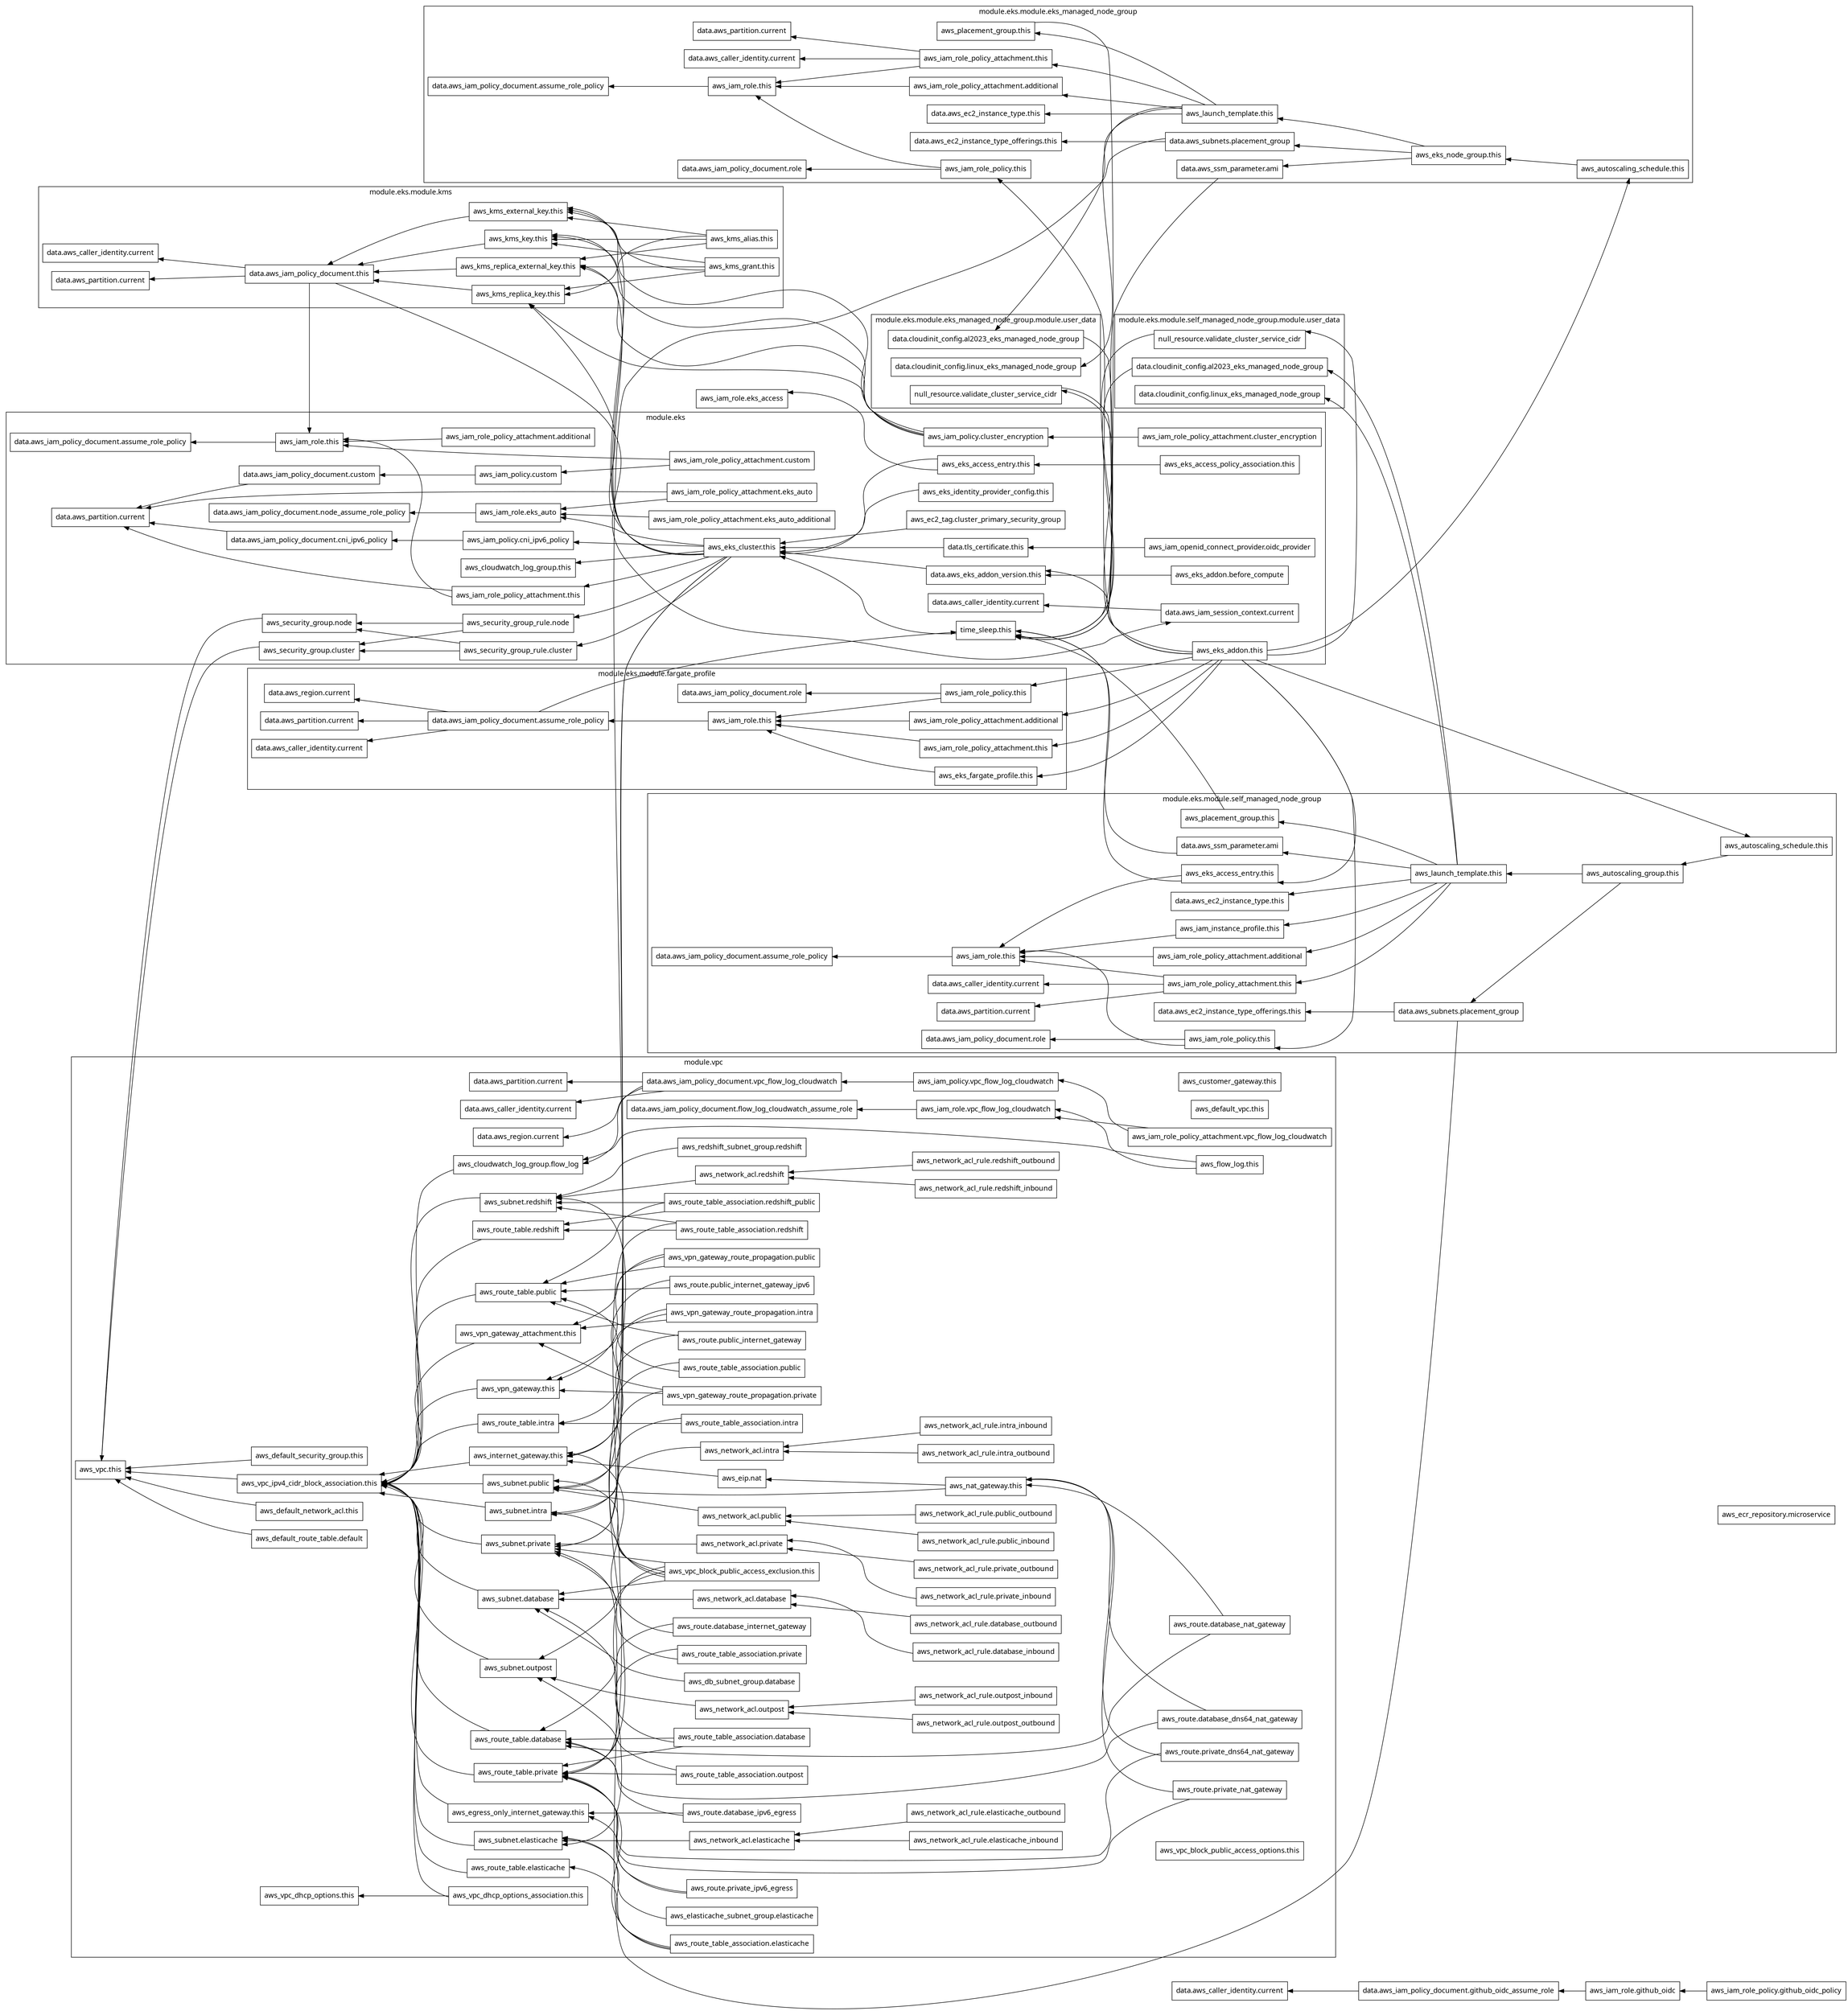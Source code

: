 digraph G {
  rankdir = "RL";
  node [shape = rect, fontname = "sans-serif"];
  "data.aws_caller_identity.current" [label="data.aws_caller_identity.current"];
  "data.aws_iam_policy_document.github_oidc_assume_role" [label="data.aws_iam_policy_document.github_oidc_assume_role"];
  "aws_ecr_repository.microservice" [label="aws_ecr_repository.microservice"];
  "aws_iam_role.eks_access" [label="aws_iam_role.eks_access"];
  "aws_iam_role.github_oidc" [label="aws_iam_role.github_oidc"];
  "aws_iam_role_policy.github_oidc_policy" [label="aws_iam_role_policy.github_oidc_policy"];
  subgraph "cluster_module.eks" {
    label = "module.eks"
    fontname = "sans-serif"
    "module.eks.data.aws_caller_identity.current" [label="data.aws_caller_identity.current"];
    "module.eks.data.aws_eks_addon_version.this" [label="data.aws_eks_addon_version.this"];
    "module.eks.data.aws_iam_policy_document.assume_role_policy" [label="data.aws_iam_policy_document.assume_role_policy"];
    "module.eks.data.aws_iam_policy_document.cni_ipv6_policy" [label="data.aws_iam_policy_document.cni_ipv6_policy"];
    "module.eks.data.aws_iam_policy_document.custom" [label="data.aws_iam_policy_document.custom"];
    "module.eks.data.aws_iam_policy_document.node_assume_role_policy" [label="data.aws_iam_policy_document.node_assume_role_policy"];
    "module.eks.data.aws_iam_session_context.current" [label="data.aws_iam_session_context.current"];
    "module.eks.data.aws_partition.current" [label="data.aws_partition.current"];
    "module.eks.data.tls_certificate.this" [label="data.tls_certificate.this"];
    "module.eks.aws_cloudwatch_log_group.this" [label="aws_cloudwatch_log_group.this"];
    "module.eks.aws_ec2_tag.cluster_primary_security_group" [label="aws_ec2_tag.cluster_primary_security_group"];
    "module.eks.aws_eks_access_entry.this" [label="aws_eks_access_entry.this"];
    "module.eks.aws_eks_access_policy_association.this" [label="aws_eks_access_policy_association.this"];
    "module.eks.aws_eks_addon.before_compute" [label="aws_eks_addon.before_compute"];
    "module.eks.aws_eks_addon.this" [label="aws_eks_addon.this"];
    "module.eks.aws_eks_cluster.this" [label="aws_eks_cluster.this"];
    "module.eks.aws_eks_identity_provider_config.this" [label="aws_eks_identity_provider_config.this"];
    "module.eks.aws_iam_openid_connect_provider.oidc_provider" [label="aws_iam_openid_connect_provider.oidc_provider"];
    "module.eks.aws_iam_policy.cluster_encryption" [label="aws_iam_policy.cluster_encryption"];
    "module.eks.aws_iam_policy.cni_ipv6_policy" [label="aws_iam_policy.cni_ipv6_policy"];
    "module.eks.aws_iam_policy.custom" [label="aws_iam_policy.custom"];
    "module.eks.aws_iam_role.eks_auto" [label="aws_iam_role.eks_auto"];
    "module.eks.aws_iam_role.this" [label="aws_iam_role.this"];
    "module.eks.aws_iam_role_policy_attachment.additional" [label="aws_iam_role_policy_attachment.additional"];
    "module.eks.aws_iam_role_policy_attachment.cluster_encryption" [label="aws_iam_role_policy_attachment.cluster_encryption"];
    "module.eks.aws_iam_role_policy_attachment.custom" [label="aws_iam_role_policy_attachment.custom"];
    "module.eks.aws_iam_role_policy_attachment.eks_auto" [label="aws_iam_role_policy_attachment.eks_auto"];
    "module.eks.aws_iam_role_policy_attachment.eks_auto_additional" [label="aws_iam_role_policy_attachment.eks_auto_additional"];
    "module.eks.aws_iam_role_policy_attachment.this" [label="aws_iam_role_policy_attachment.this"];
    "module.eks.aws_security_group.cluster" [label="aws_security_group.cluster"];
    "module.eks.aws_security_group.node" [label="aws_security_group.node"];
    "module.eks.aws_security_group_rule.cluster" [label="aws_security_group_rule.cluster"];
    "module.eks.aws_security_group_rule.node" [label="aws_security_group_rule.node"];
    "module.eks.time_sleep.this" [label="time_sleep.this"];
  }
  subgraph "cluster_module.eks.module.eks_managed_node_group" {
    label = "module.eks.module.eks_managed_node_group"
    fontname = "sans-serif"
    "module.eks.module.eks_managed_node_group.data.aws_caller_identity.current" [label="data.aws_caller_identity.current"];
    "module.eks.module.eks_managed_node_group.data.aws_ec2_instance_type.this" [label="data.aws_ec2_instance_type.this"];
    "module.eks.module.eks_managed_node_group.data.aws_ec2_instance_type_offerings.this" [label="data.aws_ec2_instance_type_offerings.this"];
    "module.eks.module.eks_managed_node_group.data.aws_iam_policy_document.assume_role_policy" [label="data.aws_iam_policy_document.assume_role_policy"];
    "module.eks.module.eks_managed_node_group.data.aws_iam_policy_document.role" [label="data.aws_iam_policy_document.role"];
    "module.eks.module.eks_managed_node_group.data.aws_partition.current" [label="data.aws_partition.current"];
    "module.eks.module.eks_managed_node_group.data.aws_ssm_parameter.ami" [label="data.aws_ssm_parameter.ami"];
    "module.eks.module.eks_managed_node_group.data.aws_subnets.placement_group" [label="data.aws_subnets.placement_group"];
    "module.eks.module.eks_managed_node_group.aws_autoscaling_schedule.this" [label="aws_autoscaling_schedule.this"];
    "module.eks.module.eks_managed_node_group.aws_eks_node_group.this" [label="aws_eks_node_group.this"];
    "module.eks.module.eks_managed_node_group.aws_iam_role.this" [label="aws_iam_role.this"];
    "module.eks.module.eks_managed_node_group.aws_iam_role_policy.this" [label="aws_iam_role_policy.this"];
    "module.eks.module.eks_managed_node_group.aws_iam_role_policy_attachment.additional" [label="aws_iam_role_policy_attachment.additional"];
    "module.eks.module.eks_managed_node_group.aws_iam_role_policy_attachment.this" [label="aws_iam_role_policy_attachment.this"];
    "module.eks.module.eks_managed_node_group.aws_launch_template.this" [label="aws_launch_template.this"];
    "module.eks.module.eks_managed_node_group.aws_placement_group.this" [label="aws_placement_group.this"];
  }
  subgraph "cluster_module.eks.module.eks_managed_node_group.module.user_data" {
    label = "module.eks.module.eks_managed_node_group.module.user_data"
    fontname = "sans-serif"
    "module.eks.module.eks_managed_node_group.module.user_data.data.cloudinit_config.al2023_eks_managed_node_group" [label="data.cloudinit_config.al2023_eks_managed_node_group"];
    "module.eks.module.eks_managed_node_group.module.user_data.data.cloudinit_config.linux_eks_managed_node_group" [label="data.cloudinit_config.linux_eks_managed_node_group"];
    "module.eks.module.eks_managed_node_group.module.user_data.null_resource.validate_cluster_service_cidr" [label="null_resource.validate_cluster_service_cidr"];
  }
  subgraph "cluster_module.eks.module.fargate_profile" {
    label = "module.eks.module.fargate_profile"
    fontname = "sans-serif"
    "module.eks.module.fargate_profile.data.aws_caller_identity.current" [label="data.aws_caller_identity.current"];
    "module.eks.module.fargate_profile.data.aws_iam_policy_document.assume_role_policy" [label="data.aws_iam_policy_document.assume_role_policy"];
    "module.eks.module.fargate_profile.data.aws_iam_policy_document.role" [label="data.aws_iam_policy_document.role"];
    "module.eks.module.fargate_profile.data.aws_partition.current" [label="data.aws_partition.current"];
    "module.eks.module.fargate_profile.data.aws_region.current" [label="data.aws_region.current"];
    "module.eks.module.fargate_profile.aws_eks_fargate_profile.this" [label="aws_eks_fargate_profile.this"];
    "module.eks.module.fargate_profile.aws_iam_role.this" [label="aws_iam_role.this"];
    "module.eks.module.fargate_profile.aws_iam_role_policy.this" [label="aws_iam_role_policy.this"];
    "module.eks.module.fargate_profile.aws_iam_role_policy_attachment.additional" [label="aws_iam_role_policy_attachment.additional"];
    "module.eks.module.fargate_profile.aws_iam_role_policy_attachment.this" [label="aws_iam_role_policy_attachment.this"];
  }
  subgraph "cluster_module.eks.module.kms" {
    label = "module.eks.module.kms"
    fontname = "sans-serif"
    "module.eks.module.kms.data.aws_caller_identity.current" [label="data.aws_caller_identity.current"];
    "module.eks.module.kms.data.aws_iam_policy_document.this" [label="data.aws_iam_policy_document.this"];
    "module.eks.module.kms.data.aws_partition.current" [label="data.aws_partition.current"];
    "module.eks.module.kms.aws_kms_alias.this" [label="aws_kms_alias.this"];
    "module.eks.module.kms.aws_kms_external_key.this" [label="aws_kms_external_key.this"];
    "module.eks.module.kms.aws_kms_grant.this" [label="aws_kms_grant.this"];
    "module.eks.module.kms.aws_kms_key.this" [label="aws_kms_key.this"];
    "module.eks.module.kms.aws_kms_replica_external_key.this" [label="aws_kms_replica_external_key.this"];
    "module.eks.module.kms.aws_kms_replica_key.this" [label="aws_kms_replica_key.this"];
  }
  subgraph "cluster_module.eks.module.self_managed_node_group" {
    label = "module.eks.module.self_managed_node_group"
    fontname = "sans-serif"
    "module.eks.module.self_managed_node_group.data.aws_caller_identity.current" [label="data.aws_caller_identity.current"];
    "module.eks.module.self_managed_node_group.data.aws_ec2_instance_type.this" [label="data.aws_ec2_instance_type.this"];
    "module.eks.module.self_managed_node_group.data.aws_ec2_instance_type_offerings.this" [label="data.aws_ec2_instance_type_offerings.this"];
    "module.eks.module.self_managed_node_group.data.aws_iam_policy_document.assume_role_policy" [label="data.aws_iam_policy_document.assume_role_policy"];
    "module.eks.module.self_managed_node_group.data.aws_iam_policy_document.role" [label="data.aws_iam_policy_document.role"];
    "module.eks.module.self_managed_node_group.data.aws_partition.current" [label="data.aws_partition.current"];
    "module.eks.module.self_managed_node_group.data.aws_ssm_parameter.ami" [label="data.aws_ssm_parameter.ami"];
    "module.eks.module.self_managed_node_group.data.aws_subnets.placement_group" [label="data.aws_subnets.placement_group"];
    "module.eks.module.self_managed_node_group.aws_autoscaling_group.this" [label="aws_autoscaling_group.this"];
    "module.eks.module.self_managed_node_group.aws_autoscaling_schedule.this" [label="aws_autoscaling_schedule.this"];
    "module.eks.module.self_managed_node_group.aws_eks_access_entry.this" [label="aws_eks_access_entry.this"];
    "module.eks.module.self_managed_node_group.aws_iam_instance_profile.this" [label="aws_iam_instance_profile.this"];
    "module.eks.module.self_managed_node_group.aws_iam_role.this" [label="aws_iam_role.this"];
    "module.eks.module.self_managed_node_group.aws_iam_role_policy.this" [label="aws_iam_role_policy.this"];
    "module.eks.module.self_managed_node_group.aws_iam_role_policy_attachment.additional" [label="aws_iam_role_policy_attachment.additional"];
    "module.eks.module.self_managed_node_group.aws_iam_role_policy_attachment.this" [label="aws_iam_role_policy_attachment.this"];
    "module.eks.module.self_managed_node_group.aws_launch_template.this" [label="aws_launch_template.this"];
    "module.eks.module.self_managed_node_group.aws_placement_group.this" [label="aws_placement_group.this"];
  }
  subgraph "cluster_module.eks.module.self_managed_node_group.module.user_data" {
    label = "module.eks.module.self_managed_node_group.module.user_data"
    fontname = "sans-serif"
    "module.eks.module.self_managed_node_group.module.user_data.data.cloudinit_config.al2023_eks_managed_node_group" [label="data.cloudinit_config.al2023_eks_managed_node_group"];
    "module.eks.module.self_managed_node_group.module.user_data.data.cloudinit_config.linux_eks_managed_node_group" [label="data.cloudinit_config.linux_eks_managed_node_group"];
    "module.eks.module.self_managed_node_group.module.user_data.null_resource.validate_cluster_service_cidr" [label="null_resource.validate_cluster_service_cidr"];
  }
  subgraph "cluster_module.vpc" {
    label = "module.vpc"
    fontname = "sans-serif"
    "module.vpc.data.aws_caller_identity.current" [label="data.aws_caller_identity.current"];
    "module.vpc.data.aws_iam_policy_document.flow_log_cloudwatch_assume_role" [label="data.aws_iam_policy_document.flow_log_cloudwatch_assume_role"];
    "module.vpc.data.aws_iam_policy_document.vpc_flow_log_cloudwatch" [label="data.aws_iam_policy_document.vpc_flow_log_cloudwatch"];
    "module.vpc.data.aws_partition.current" [label="data.aws_partition.current"];
    "module.vpc.data.aws_region.current" [label="data.aws_region.current"];
    "module.vpc.aws_cloudwatch_log_group.flow_log" [label="aws_cloudwatch_log_group.flow_log"];
    "module.vpc.aws_customer_gateway.this" [label="aws_customer_gateway.this"];
    "module.vpc.aws_db_subnet_group.database" [label="aws_db_subnet_group.database"];
    "module.vpc.aws_default_network_acl.this" [label="aws_default_network_acl.this"];
    "module.vpc.aws_default_route_table.default" [label="aws_default_route_table.default"];
    "module.vpc.aws_default_security_group.this" [label="aws_default_security_group.this"];
    "module.vpc.aws_default_vpc.this" [label="aws_default_vpc.this"];
    "module.vpc.aws_egress_only_internet_gateway.this" [label="aws_egress_only_internet_gateway.this"];
    "module.vpc.aws_eip.nat" [label="aws_eip.nat"];
    "module.vpc.aws_elasticache_subnet_group.elasticache" [label="aws_elasticache_subnet_group.elasticache"];
    "module.vpc.aws_flow_log.this" [label="aws_flow_log.this"];
    "module.vpc.aws_iam_policy.vpc_flow_log_cloudwatch" [label="aws_iam_policy.vpc_flow_log_cloudwatch"];
    "module.vpc.aws_iam_role.vpc_flow_log_cloudwatch" [label="aws_iam_role.vpc_flow_log_cloudwatch"];
    "module.vpc.aws_iam_role_policy_attachment.vpc_flow_log_cloudwatch" [label="aws_iam_role_policy_attachment.vpc_flow_log_cloudwatch"];
    "module.vpc.aws_internet_gateway.this" [label="aws_internet_gateway.this"];
    "module.vpc.aws_nat_gateway.this" [label="aws_nat_gateway.this"];
    "module.vpc.aws_network_acl.database" [label="aws_network_acl.database"];
    "module.vpc.aws_network_acl.elasticache" [label="aws_network_acl.elasticache"];
    "module.vpc.aws_network_acl.intra" [label="aws_network_acl.intra"];
    "module.vpc.aws_network_acl.outpost" [label="aws_network_acl.outpost"];
    "module.vpc.aws_network_acl.private" [label="aws_network_acl.private"];
    "module.vpc.aws_network_acl.public" [label="aws_network_acl.public"];
    "module.vpc.aws_network_acl.redshift" [label="aws_network_acl.redshift"];
    "module.vpc.aws_network_acl_rule.database_inbound" [label="aws_network_acl_rule.database_inbound"];
    "module.vpc.aws_network_acl_rule.database_outbound" [label="aws_network_acl_rule.database_outbound"];
    "module.vpc.aws_network_acl_rule.elasticache_inbound" [label="aws_network_acl_rule.elasticache_inbound"];
    "module.vpc.aws_network_acl_rule.elasticache_outbound" [label="aws_network_acl_rule.elasticache_outbound"];
    "module.vpc.aws_network_acl_rule.intra_inbound" [label="aws_network_acl_rule.intra_inbound"];
    "module.vpc.aws_network_acl_rule.intra_outbound" [label="aws_network_acl_rule.intra_outbound"];
    "module.vpc.aws_network_acl_rule.outpost_inbound" [label="aws_network_acl_rule.outpost_inbound"];
    "module.vpc.aws_network_acl_rule.outpost_outbound" [label="aws_network_acl_rule.outpost_outbound"];
    "module.vpc.aws_network_acl_rule.private_inbound" [label="aws_network_acl_rule.private_inbound"];
    "module.vpc.aws_network_acl_rule.private_outbound" [label="aws_network_acl_rule.private_outbound"];
    "module.vpc.aws_network_acl_rule.public_inbound" [label="aws_network_acl_rule.public_inbound"];
    "module.vpc.aws_network_acl_rule.public_outbound" [label="aws_network_acl_rule.public_outbound"];
    "module.vpc.aws_network_acl_rule.redshift_inbound" [label="aws_network_acl_rule.redshift_inbound"];
    "module.vpc.aws_network_acl_rule.redshift_outbound" [label="aws_network_acl_rule.redshift_outbound"];
    "module.vpc.aws_redshift_subnet_group.redshift" [label="aws_redshift_subnet_group.redshift"];
    "module.vpc.aws_route.database_dns64_nat_gateway" [label="aws_route.database_dns64_nat_gateway"];
    "module.vpc.aws_route.database_internet_gateway" [label="aws_route.database_internet_gateway"];
    "module.vpc.aws_route.database_ipv6_egress" [label="aws_route.database_ipv6_egress"];
    "module.vpc.aws_route.database_nat_gateway" [label="aws_route.database_nat_gateway"];
    "module.vpc.aws_route.private_dns64_nat_gateway" [label="aws_route.private_dns64_nat_gateway"];
    "module.vpc.aws_route.private_ipv6_egress" [label="aws_route.private_ipv6_egress"];
    "module.vpc.aws_route.private_nat_gateway" [label="aws_route.private_nat_gateway"];
    "module.vpc.aws_route.public_internet_gateway" [label="aws_route.public_internet_gateway"];
    "module.vpc.aws_route.public_internet_gateway_ipv6" [label="aws_route.public_internet_gateway_ipv6"];
    "module.vpc.aws_route_table.database" [label="aws_route_table.database"];
    "module.vpc.aws_route_table.elasticache" [label="aws_route_table.elasticache"];
    "module.vpc.aws_route_table.intra" [label="aws_route_table.intra"];
    "module.vpc.aws_route_table.private" [label="aws_route_table.private"];
    "module.vpc.aws_route_table.public" [label="aws_route_table.public"];
    "module.vpc.aws_route_table.redshift" [label="aws_route_table.redshift"];
    "module.vpc.aws_route_table_association.database" [label="aws_route_table_association.database"];
    "module.vpc.aws_route_table_association.elasticache" [label="aws_route_table_association.elasticache"];
    "module.vpc.aws_route_table_association.intra" [label="aws_route_table_association.intra"];
    "module.vpc.aws_route_table_association.outpost" [label="aws_route_table_association.outpost"];
    "module.vpc.aws_route_table_association.private" [label="aws_route_table_association.private"];
    "module.vpc.aws_route_table_association.public" [label="aws_route_table_association.public"];
    "module.vpc.aws_route_table_association.redshift" [label="aws_route_table_association.redshift"];
    "module.vpc.aws_route_table_association.redshift_public" [label="aws_route_table_association.redshift_public"];
    "module.vpc.aws_subnet.database" [label="aws_subnet.database"];
    "module.vpc.aws_subnet.elasticache" [label="aws_subnet.elasticache"];
    "module.vpc.aws_subnet.intra" [label="aws_subnet.intra"];
    "module.vpc.aws_subnet.outpost" [label="aws_subnet.outpost"];
    "module.vpc.aws_subnet.private" [label="aws_subnet.private"];
    "module.vpc.aws_subnet.public" [label="aws_subnet.public"];
    "module.vpc.aws_subnet.redshift" [label="aws_subnet.redshift"];
    "module.vpc.aws_vpc.this" [label="aws_vpc.this"];
    "module.vpc.aws_vpc_block_public_access_exclusion.this" [label="aws_vpc_block_public_access_exclusion.this"];
    "module.vpc.aws_vpc_block_public_access_options.this" [label="aws_vpc_block_public_access_options.this"];
    "module.vpc.aws_vpc_dhcp_options.this" [label="aws_vpc_dhcp_options.this"];
    "module.vpc.aws_vpc_dhcp_options_association.this" [label="aws_vpc_dhcp_options_association.this"];
    "module.vpc.aws_vpc_ipv4_cidr_block_association.this" [label="aws_vpc_ipv4_cidr_block_association.this"];
    "module.vpc.aws_vpn_gateway.this" [label="aws_vpn_gateway.this"];
    "module.vpc.aws_vpn_gateway_attachment.this" [label="aws_vpn_gateway_attachment.this"];
    "module.vpc.aws_vpn_gateway_route_propagation.intra" [label="aws_vpn_gateway_route_propagation.intra"];
    "module.vpc.aws_vpn_gateway_route_propagation.private" [label="aws_vpn_gateway_route_propagation.private"];
    "module.vpc.aws_vpn_gateway_route_propagation.public" [label="aws_vpn_gateway_route_propagation.public"];
  }
  "data.aws_iam_policy_document.github_oidc_assume_role" -> "data.aws_caller_identity.current";
  "aws_iam_role.github_oidc" -> "data.aws_iam_policy_document.github_oidc_assume_role";
  "aws_iam_role_policy.github_oidc_policy" -> "aws_iam_role.github_oidc";
  "module.eks.data.aws_eks_addon_version.this" -> "module.eks.aws_eks_cluster.this";
  "module.eks.data.aws_iam_policy_document.cni_ipv6_policy" -> "module.eks.data.aws_partition.current";
  "module.eks.data.aws_iam_policy_document.custom" -> "module.eks.data.aws_partition.current";
  "module.eks.data.aws_iam_session_context.current" -> "module.eks.data.aws_caller_identity.current";
  "module.eks.data.tls_certificate.this" -> "module.eks.aws_eks_cluster.this";
  "module.eks.aws_ec2_tag.cluster_primary_security_group" -> "module.eks.aws_eks_cluster.this";
  "module.eks.aws_eks_access_entry.this" -> "aws_iam_role.eks_access";
  "module.eks.aws_eks_access_entry.this" -> "module.eks.aws_eks_cluster.this";
  "module.eks.aws_eks_access_policy_association.this" -> "module.eks.aws_eks_access_entry.this";
  "module.eks.aws_eks_addon.before_compute" -> "module.eks.data.aws_eks_addon_version.this";
  "module.eks.aws_eks_addon.this" -> "module.eks.data.aws_eks_addon_version.this";
  "module.eks.aws_eks_addon.this" -> "module.eks.module.eks_managed_node_group.aws_autoscaling_schedule.this";
  "module.eks.aws_eks_addon.this" -> "module.eks.module.eks_managed_node_group.aws_iam_role_policy.this";
  "module.eks.aws_eks_addon.this" -> "module.eks.module.eks_managed_node_group.module.user_data.null_resource.validate_cluster_service_cidr";
  "module.eks.aws_eks_addon.this" -> "module.eks.module.fargate_profile.aws_eks_fargate_profile.this";
  "module.eks.aws_eks_addon.this" -> "module.eks.module.fargate_profile.aws_iam_role_policy.this";
  "module.eks.aws_eks_addon.this" -> "module.eks.module.fargate_profile.aws_iam_role_policy_attachment.additional";
  "module.eks.aws_eks_addon.this" -> "module.eks.module.fargate_profile.aws_iam_role_policy_attachment.this";
  "module.eks.aws_eks_addon.this" -> "module.eks.module.self_managed_node_group.aws_autoscaling_schedule.this";
  "module.eks.aws_eks_addon.this" -> "module.eks.module.self_managed_node_group.aws_eks_access_entry.this";
  "module.eks.aws_eks_addon.this" -> "module.eks.module.self_managed_node_group.aws_iam_role_policy.this";
  "module.eks.aws_eks_addon.this" -> "module.eks.module.self_managed_node_group.module.user_data.null_resource.validate_cluster_service_cidr";
  "module.eks.aws_eks_cluster.this" -> "module.eks.aws_cloudwatch_log_group.this";
  "module.eks.aws_eks_cluster.this" -> "module.eks.aws_iam_policy.cni_ipv6_policy";
  "module.eks.aws_eks_cluster.this" -> "module.eks.aws_iam_role.eks_auto";
  "module.eks.aws_eks_cluster.this" -> "module.eks.aws_iam_role_policy_attachment.this";
  "module.eks.aws_eks_cluster.this" -> "module.eks.aws_security_group_rule.cluster";
  "module.eks.aws_eks_cluster.this" -> "module.eks.aws_security_group_rule.node";
  "module.eks.aws_eks_cluster.this" -> "module.eks.module.kms.aws_kms_external_key.this";
  "module.eks.aws_eks_cluster.this" -> "module.eks.module.kms.aws_kms_key.this";
  "module.eks.aws_eks_cluster.this" -> "module.eks.module.kms.aws_kms_replica_external_key.this";
  "module.eks.aws_eks_cluster.this" -> "module.eks.module.kms.aws_kms_replica_key.this";
  "module.eks.aws_eks_cluster.this" -> "module.vpc.aws_subnet.private";
  "module.eks.aws_eks_cluster.this" -> "module.vpc.aws_subnet.public";
  "module.eks.aws_eks_identity_provider_config.this" -> "module.eks.aws_eks_cluster.this";
  "module.eks.aws_iam_openid_connect_provider.oidc_provider" -> "module.eks.data.tls_certificate.this";
  "module.eks.aws_iam_policy.cluster_encryption" -> "module.eks.module.kms.aws_kms_external_key.this";
  "module.eks.aws_iam_policy.cluster_encryption" -> "module.eks.module.kms.aws_kms_key.this";
  "module.eks.aws_iam_policy.cluster_encryption" -> "module.eks.module.kms.aws_kms_replica_external_key.this";
  "module.eks.aws_iam_policy.cluster_encryption" -> "module.eks.module.kms.aws_kms_replica_key.this";
  "module.eks.aws_iam_policy.cni_ipv6_policy" -> "module.eks.data.aws_iam_policy_document.cni_ipv6_policy";
  "module.eks.aws_iam_policy.custom" -> "module.eks.data.aws_iam_policy_document.custom";
  "module.eks.aws_iam_role.eks_auto" -> "module.eks.data.aws_iam_policy_document.node_assume_role_policy";
  "module.eks.aws_iam_role.this" -> "module.eks.data.aws_iam_policy_document.assume_role_policy";
  "module.eks.aws_iam_role_policy_attachment.additional" -> "module.eks.aws_iam_role.this";
  "module.eks.aws_iam_role_policy_attachment.cluster_encryption" -> "module.eks.aws_iam_policy.cluster_encryption";
  "module.eks.aws_iam_role_policy_attachment.custom" -> "module.eks.aws_iam_policy.custom";
  "module.eks.aws_iam_role_policy_attachment.custom" -> "module.eks.aws_iam_role.this";
  "module.eks.aws_iam_role_policy_attachment.eks_auto" -> "module.eks.data.aws_partition.current";
  "module.eks.aws_iam_role_policy_attachment.eks_auto" -> "module.eks.aws_iam_role.eks_auto";
  "module.eks.aws_iam_role_policy_attachment.eks_auto_additional" -> "module.eks.aws_iam_role.eks_auto";
  "module.eks.aws_iam_role_policy_attachment.this" -> "module.eks.data.aws_partition.current";
  "module.eks.aws_iam_role_policy_attachment.this" -> "module.eks.aws_iam_role.this";
  "module.eks.aws_security_group.cluster" -> "module.vpc.aws_vpc.this";
  "module.eks.aws_security_group.node" -> "module.vpc.aws_vpc.this";
  "module.eks.aws_security_group_rule.cluster" -> "module.eks.aws_security_group.cluster";
  "module.eks.aws_security_group_rule.cluster" -> "module.eks.aws_security_group.node";
  "module.eks.aws_security_group_rule.node" -> "module.eks.aws_security_group.cluster";
  "module.eks.aws_security_group_rule.node" -> "module.eks.aws_security_group.node";
  "module.eks.time_sleep.this" -> "module.eks.aws_eks_cluster.this";
  "module.eks.module.eks_managed_node_group.data.aws_ssm_parameter.ami" -> "module.eks.time_sleep.this";
  "module.eks.module.eks_managed_node_group.data.aws_subnets.placement_group" -> "module.eks.module.eks_managed_node_group.data.aws_ec2_instance_type_offerings.this";
  "module.eks.module.eks_managed_node_group.data.aws_subnets.placement_group" -> "module.vpc.aws_subnet.private";
  "module.eks.module.eks_managed_node_group.aws_autoscaling_schedule.this" -> "module.eks.module.eks_managed_node_group.aws_eks_node_group.this";
  "module.eks.module.eks_managed_node_group.aws_eks_node_group.this" -> "module.eks.module.eks_managed_node_group.data.aws_ssm_parameter.ami";
  "module.eks.module.eks_managed_node_group.aws_eks_node_group.this" -> "module.eks.module.eks_managed_node_group.data.aws_subnets.placement_group";
  "module.eks.module.eks_managed_node_group.aws_eks_node_group.this" -> "module.eks.module.eks_managed_node_group.aws_launch_template.this";
  "module.eks.module.eks_managed_node_group.aws_iam_role.this" -> "module.eks.module.eks_managed_node_group.data.aws_iam_policy_document.assume_role_policy";
  "module.eks.module.eks_managed_node_group.aws_iam_role_policy.this" -> "module.eks.module.eks_managed_node_group.data.aws_iam_policy_document.role";
  "module.eks.module.eks_managed_node_group.aws_iam_role_policy.this" -> "module.eks.module.eks_managed_node_group.aws_iam_role.this";
  "module.eks.module.eks_managed_node_group.aws_iam_role_policy_attachment.additional" -> "module.eks.module.eks_managed_node_group.aws_iam_role.this";
  "module.eks.module.eks_managed_node_group.aws_iam_role_policy_attachment.this" -> "module.eks.module.eks_managed_node_group.data.aws_caller_identity.current";
  "module.eks.module.eks_managed_node_group.aws_iam_role_policy_attachment.this" -> "module.eks.module.eks_managed_node_group.data.aws_partition.current";
  "module.eks.module.eks_managed_node_group.aws_iam_role_policy_attachment.this" -> "module.eks.module.eks_managed_node_group.aws_iam_role.this";
  "module.eks.module.eks_managed_node_group.aws_launch_template.this" -> "module.eks.module.eks_managed_node_group.data.aws_ec2_instance_type.this";
  "module.eks.module.eks_managed_node_group.aws_launch_template.this" -> "module.eks.module.eks_managed_node_group.aws_iam_role_policy_attachment.additional";
  "module.eks.module.eks_managed_node_group.aws_launch_template.this" -> "module.eks.module.eks_managed_node_group.aws_iam_role_policy_attachment.this";
  "module.eks.module.eks_managed_node_group.aws_launch_template.this" -> "module.eks.module.eks_managed_node_group.aws_placement_group.this";
  "module.eks.module.eks_managed_node_group.aws_launch_template.this" -> "module.eks.module.eks_managed_node_group.module.user_data.data.cloudinit_config.al2023_eks_managed_node_group";
  "module.eks.module.eks_managed_node_group.aws_launch_template.this" -> "module.eks.module.eks_managed_node_group.module.user_data.data.cloudinit_config.linux_eks_managed_node_group";
  "module.eks.module.eks_managed_node_group.aws_placement_group.this" -> "module.eks.time_sleep.this";
  "module.eks.module.eks_managed_node_group.module.user_data.data.cloudinit_config.al2023_eks_managed_node_group" -> "module.eks.time_sleep.this";
  "module.eks.module.eks_managed_node_group.module.user_data.null_resource.validate_cluster_service_cidr" -> "module.eks.time_sleep.this";
  "module.eks.module.fargate_profile.data.aws_iam_policy_document.assume_role_policy" -> "module.eks.time_sleep.this";
  "module.eks.module.fargate_profile.data.aws_iam_policy_document.assume_role_policy" -> "module.eks.module.fargate_profile.data.aws_caller_identity.current";
  "module.eks.module.fargate_profile.data.aws_iam_policy_document.assume_role_policy" -> "module.eks.module.fargate_profile.data.aws_partition.current";
  "module.eks.module.fargate_profile.data.aws_iam_policy_document.assume_role_policy" -> "module.eks.module.fargate_profile.data.aws_region.current";
  "module.eks.module.fargate_profile.aws_eks_fargate_profile.this" -> "module.eks.module.fargate_profile.aws_iam_role.this";
  "module.eks.module.fargate_profile.aws_iam_role.this" -> "module.eks.module.fargate_profile.data.aws_iam_policy_document.assume_role_policy";
  "module.eks.module.fargate_profile.aws_iam_role_policy.this" -> "module.eks.module.fargate_profile.data.aws_iam_policy_document.role";
  "module.eks.module.fargate_profile.aws_iam_role_policy.this" -> "module.eks.module.fargate_profile.aws_iam_role.this";
  "module.eks.module.fargate_profile.aws_iam_role_policy_attachment.additional" -> "module.eks.module.fargate_profile.aws_iam_role.this";
  "module.eks.module.fargate_profile.aws_iam_role_policy_attachment.this" -> "module.eks.module.fargate_profile.aws_iam_role.this";
  "module.eks.module.kms.data.aws_iam_policy_document.this" -> "module.eks.data.aws_iam_session_context.current";
  "module.eks.module.kms.data.aws_iam_policy_document.this" -> "module.eks.aws_iam_role.this";
  "module.eks.module.kms.data.aws_iam_policy_document.this" -> "module.eks.module.kms.data.aws_caller_identity.current";
  "module.eks.module.kms.data.aws_iam_policy_document.this" -> "module.eks.module.kms.data.aws_partition.current";
  "module.eks.module.kms.aws_kms_alias.this" -> "module.eks.module.kms.aws_kms_external_key.this";
  "module.eks.module.kms.aws_kms_alias.this" -> "module.eks.module.kms.aws_kms_key.this";
  "module.eks.module.kms.aws_kms_alias.this" -> "module.eks.module.kms.aws_kms_replica_external_key.this";
  "module.eks.module.kms.aws_kms_alias.this" -> "module.eks.module.kms.aws_kms_replica_key.this";
  "module.eks.module.kms.aws_kms_external_key.this" -> "module.eks.module.kms.data.aws_iam_policy_document.this";
  "module.eks.module.kms.aws_kms_grant.this" -> "module.eks.module.kms.aws_kms_external_key.this";
  "module.eks.module.kms.aws_kms_grant.this" -> "module.eks.module.kms.aws_kms_key.this";
  "module.eks.module.kms.aws_kms_grant.this" -> "module.eks.module.kms.aws_kms_replica_external_key.this";
  "module.eks.module.kms.aws_kms_grant.this" -> "module.eks.module.kms.aws_kms_replica_key.this";
  "module.eks.module.kms.aws_kms_key.this" -> "module.eks.module.kms.data.aws_iam_policy_document.this";
  "module.eks.module.kms.aws_kms_replica_external_key.this" -> "module.eks.module.kms.data.aws_iam_policy_document.this";
  "module.eks.module.kms.aws_kms_replica_key.this" -> "module.eks.module.kms.data.aws_iam_policy_document.this";
  "module.eks.module.self_managed_node_group.data.aws_ssm_parameter.ami" -> "module.eks.time_sleep.this";
  "module.eks.module.self_managed_node_group.data.aws_subnets.placement_group" -> "module.eks.module.self_managed_node_group.data.aws_ec2_instance_type_offerings.this";
  "module.eks.module.self_managed_node_group.data.aws_subnets.placement_group" -> "module.vpc.aws_subnet.private";
  "module.eks.module.self_managed_node_group.aws_autoscaling_group.this" -> "module.eks.module.self_managed_node_group.data.aws_subnets.placement_group";
  "module.eks.module.self_managed_node_group.aws_autoscaling_group.this" -> "module.eks.module.self_managed_node_group.aws_launch_template.this";
  "module.eks.module.self_managed_node_group.aws_autoscaling_schedule.this" -> "module.eks.module.self_managed_node_group.aws_autoscaling_group.this";
  "module.eks.module.self_managed_node_group.aws_eks_access_entry.this" -> "module.eks.time_sleep.this";
  "module.eks.module.self_managed_node_group.aws_eks_access_entry.this" -> "module.eks.module.self_managed_node_group.aws_iam_role.this";
  "module.eks.module.self_managed_node_group.aws_iam_instance_profile.this" -> "module.eks.module.self_managed_node_group.aws_iam_role.this";
  "module.eks.module.self_managed_node_group.aws_iam_role.this" -> "module.eks.module.self_managed_node_group.data.aws_iam_policy_document.assume_role_policy";
  "module.eks.module.self_managed_node_group.aws_iam_role_policy.this" -> "module.eks.module.self_managed_node_group.data.aws_iam_policy_document.role";
  "module.eks.module.self_managed_node_group.aws_iam_role_policy.this" -> "module.eks.module.self_managed_node_group.aws_iam_role.this";
  "module.eks.module.self_managed_node_group.aws_iam_role_policy_attachment.additional" -> "module.eks.module.self_managed_node_group.aws_iam_role.this";
  "module.eks.module.self_managed_node_group.aws_iam_role_policy_attachment.this" -> "module.eks.module.self_managed_node_group.data.aws_caller_identity.current";
  "module.eks.module.self_managed_node_group.aws_iam_role_policy_attachment.this" -> "module.eks.module.self_managed_node_group.data.aws_partition.current";
  "module.eks.module.self_managed_node_group.aws_iam_role_policy_attachment.this" -> "module.eks.module.self_managed_node_group.aws_iam_role.this";
  "module.eks.module.self_managed_node_group.aws_launch_template.this" -> "module.eks.module.self_managed_node_group.data.aws_ec2_instance_type.this";
  "module.eks.module.self_managed_node_group.aws_launch_template.this" -> "module.eks.module.self_managed_node_group.data.aws_ssm_parameter.ami";
  "module.eks.module.self_managed_node_group.aws_launch_template.this" -> "module.eks.module.self_managed_node_group.aws_iam_instance_profile.this";
  "module.eks.module.self_managed_node_group.aws_launch_template.this" -> "module.eks.module.self_managed_node_group.aws_iam_role_policy_attachment.additional";
  "module.eks.module.self_managed_node_group.aws_launch_template.this" -> "module.eks.module.self_managed_node_group.aws_iam_role_policy_attachment.this";
  "module.eks.module.self_managed_node_group.aws_launch_template.this" -> "module.eks.module.self_managed_node_group.aws_placement_group.this";
  "module.eks.module.self_managed_node_group.aws_launch_template.this" -> "module.eks.module.self_managed_node_group.module.user_data.data.cloudinit_config.al2023_eks_managed_node_group";
  "module.eks.module.self_managed_node_group.aws_launch_template.this" -> "module.eks.module.self_managed_node_group.module.user_data.data.cloudinit_config.linux_eks_managed_node_group";
  "module.eks.module.self_managed_node_group.aws_placement_group.this" -> "module.eks.time_sleep.this";
  "module.eks.module.self_managed_node_group.module.user_data.data.cloudinit_config.al2023_eks_managed_node_group" -> "module.eks.time_sleep.this";
  "module.eks.module.self_managed_node_group.module.user_data.null_resource.validate_cluster_service_cidr" -> "module.eks.time_sleep.this";
  "module.vpc.data.aws_iam_policy_document.vpc_flow_log_cloudwatch" -> "module.vpc.data.aws_caller_identity.current";
  "module.vpc.data.aws_iam_policy_document.vpc_flow_log_cloudwatch" -> "module.vpc.data.aws_partition.current";
  "module.vpc.data.aws_iam_policy_document.vpc_flow_log_cloudwatch" -> "module.vpc.data.aws_region.current";
  "module.vpc.data.aws_iam_policy_document.vpc_flow_log_cloudwatch" -> "module.vpc.aws_cloudwatch_log_group.flow_log";
  "module.vpc.aws_cloudwatch_log_group.flow_log" -> "module.vpc.aws_vpc_ipv4_cidr_block_association.this";
  "module.vpc.aws_db_subnet_group.database" -> "module.vpc.aws_subnet.database";
  "module.vpc.aws_default_network_acl.this" -> "module.vpc.aws_vpc.this";
  "module.vpc.aws_default_route_table.default" -> "module.vpc.aws_vpc.this";
  "module.vpc.aws_default_security_group.this" -> "module.vpc.aws_vpc.this";
  "module.vpc.aws_egress_only_internet_gateway.this" -> "module.vpc.aws_vpc_ipv4_cidr_block_association.this";
  "module.vpc.aws_eip.nat" -> "module.vpc.aws_internet_gateway.this";
  "module.vpc.aws_elasticache_subnet_group.elasticache" -> "module.vpc.aws_subnet.elasticache";
  "module.vpc.aws_flow_log.this" -> "module.vpc.aws_cloudwatch_log_group.flow_log";
  "module.vpc.aws_flow_log.this" -> "module.vpc.aws_iam_role.vpc_flow_log_cloudwatch";
  "module.vpc.aws_iam_policy.vpc_flow_log_cloudwatch" -> "module.vpc.data.aws_iam_policy_document.vpc_flow_log_cloudwatch";
  "module.vpc.aws_iam_role.vpc_flow_log_cloudwatch" -> "module.vpc.data.aws_iam_policy_document.flow_log_cloudwatch_assume_role";
  "module.vpc.aws_iam_role_policy_attachment.vpc_flow_log_cloudwatch" -> "module.vpc.aws_iam_policy.vpc_flow_log_cloudwatch";
  "module.vpc.aws_iam_role_policy_attachment.vpc_flow_log_cloudwatch" -> "module.vpc.aws_iam_role.vpc_flow_log_cloudwatch";
  "module.vpc.aws_internet_gateway.this" -> "module.vpc.aws_vpc_ipv4_cidr_block_association.this";
  "module.vpc.aws_nat_gateway.this" -> "module.vpc.aws_eip.nat";
  "module.vpc.aws_nat_gateway.this" -> "module.vpc.aws_subnet.public";
  "module.vpc.aws_network_acl.database" -> "module.vpc.aws_subnet.database";
  "module.vpc.aws_network_acl.elasticache" -> "module.vpc.aws_subnet.elasticache";
  "module.vpc.aws_network_acl.intra" -> "module.vpc.aws_subnet.intra";
  "module.vpc.aws_network_acl.outpost" -> "module.vpc.aws_subnet.outpost";
  "module.vpc.aws_network_acl.private" -> "module.vpc.aws_subnet.private";
  "module.vpc.aws_network_acl.public" -> "module.vpc.aws_subnet.public";
  "module.vpc.aws_network_acl.redshift" -> "module.vpc.aws_subnet.redshift";
  "module.vpc.aws_network_acl_rule.database_inbound" -> "module.vpc.aws_network_acl.database";
  "module.vpc.aws_network_acl_rule.database_outbound" -> "module.vpc.aws_network_acl.database";
  "module.vpc.aws_network_acl_rule.elasticache_inbound" -> "module.vpc.aws_network_acl.elasticache";
  "module.vpc.aws_network_acl_rule.elasticache_outbound" -> "module.vpc.aws_network_acl.elasticache";
  "module.vpc.aws_network_acl_rule.intra_inbound" -> "module.vpc.aws_network_acl.intra";
  "module.vpc.aws_network_acl_rule.intra_outbound" -> "module.vpc.aws_network_acl.intra";
  "module.vpc.aws_network_acl_rule.outpost_inbound" -> "module.vpc.aws_network_acl.outpost";
  "module.vpc.aws_network_acl_rule.outpost_outbound" -> "module.vpc.aws_network_acl.outpost";
  "module.vpc.aws_network_acl_rule.private_inbound" -> "module.vpc.aws_network_acl.private";
  "module.vpc.aws_network_acl_rule.private_outbound" -> "module.vpc.aws_network_acl.private";
  "module.vpc.aws_network_acl_rule.public_inbound" -> "module.vpc.aws_network_acl.public";
  "module.vpc.aws_network_acl_rule.public_outbound" -> "module.vpc.aws_network_acl.public";
  "module.vpc.aws_network_acl_rule.redshift_inbound" -> "module.vpc.aws_network_acl.redshift";
  "module.vpc.aws_network_acl_rule.redshift_outbound" -> "module.vpc.aws_network_acl.redshift";
  "module.vpc.aws_redshift_subnet_group.redshift" -> "module.vpc.aws_subnet.redshift";
  "module.vpc.aws_route.database_dns64_nat_gateway" -> "module.vpc.aws_nat_gateway.this";
  "module.vpc.aws_route.database_dns64_nat_gateway" -> "module.vpc.aws_route_table.database";
  "module.vpc.aws_route.database_internet_gateway" -> "module.vpc.aws_internet_gateway.this";
  "module.vpc.aws_route.database_internet_gateway" -> "module.vpc.aws_route_table.database";
  "module.vpc.aws_route.database_ipv6_egress" -> "module.vpc.aws_egress_only_internet_gateway.this";
  "module.vpc.aws_route.database_ipv6_egress" -> "module.vpc.aws_route_table.database";
  "module.vpc.aws_route.database_nat_gateway" -> "module.vpc.aws_nat_gateway.this";
  "module.vpc.aws_route.database_nat_gateway" -> "module.vpc.aws_route_table.database";
  "module.vpc.aws_route.private_dns64_nat_gateway" -> "module.vpc.aws_nat_gateway.this";
  "module.vpc.aws_route.private_dns64_nat_gateway" -> "module.vpc.aws_route_table.private";
  "module.vpc.aws_route.private_ipv6_egress" -> "module.vpc.aws_egress_only_internet_gateway.this";
  "module.vpc.aws_route.private_ipv6_egress" -> "module.vpc.aws_route_table.private";
  "module.vpc.aws_route.private_nat_gateway" -> "module.vpc.aws_nat_gateway.this";
  "module.vpc.aws_route.private_nat_gateway" -> "module.vpc.aws_route_table.private";
  "module.vpc.aws_route.public_internet_gateway" -> "module.vpc.aws_internet_gateway.this";
  "module.vpc.aws_route.public_internet_gateway" -> "module.vpc.aws_route_table.public";
  "module.vpc.aws_route.public_internet_gateway_ipv6" -> "module.vpc.aws_internet_gateway.this";
  "module.vpc.aws_route.public_internet_gateway_ipv6" -> "module.vpc.aws_route_table.public";
  "module.vpc.aws_route_table.database" -> "module.vpc.aws_vpc_ipv4_cidr_block_association.this";
  "module.vpc.aws_route_table.elasticache" -> "module.vpc.aws_vpc_ipv4_cidr_block_association.this";
  "module.vpc.aws_route_table.intra" -> "module.vpc.aws_vpc_ipv4_cidr_block_association.this";
  "module.vpc.aws_route_table.private" -> "module.vpc.aws_vpc_ipv4_cidr_block_association.this";
  "module.vpc.aws_route_table.public" -> "module.vpc.aws_vpc_ipv4_cidr_block_association.this";
  "module.vpc.aws_route_table.redshift" -> "module.vpc.aws_vpc_ipv4_cidr_block_association.this";
  "module.vpc.aws_route_table_association.database" -> "module.vpc.aws_route_table.database";
  "module.vpc.aws_route_table_association.database" -> "module.vpc.aws_route_table.private";
  "module.vpc.aws_route_table_association.database" -> "module.vpc.aws_subnet.database";
  "module.vpc.aws_route_table_association.elasticache" -> "module.vpc.aws_route_table.elasticache";
  "module.vpc.aws_route_table_association.elasticache" -> "module.vpc.aws_route_table.private";
  "module.vpc.aws_route_table_association.elasticache" -> "module.vpc.aws_subnet.elasticache";
  "module.vpc.aws_route_table_association.intra" -> "module.vpc.aws_route_table.intra";
  "module.vpc.aws_route_table_association.intra" -> "module.vpc.aws_subnet.intra";
  "module.vpc.aws_route_table_association.outpost" -> "module.vpc.aws_route_table.private";
  "module.vpc.aws_route_table_association.outpost" -> "module.vpc.aws_subnet.outpost";
  "module.vpc.aws_route_table_association.private" -> "module.vpc.aws_route_table.private";
  "module.vpc.aws_route_table_association.private" -> "module.vpc.aws_subnet.private";
  "module.vpc.aws_route_table_association.public" -> "module.vpc.aws_route_table.public";
  "module.vpc.aws_route_table_association.public" -> "module.vpc.aws_subnet.public";
  "module.vpc.aws_route_table_association.redshift" -> "module.vpc.aws_route_table.private";
  "module.vpc.aws_route_table_association.redshift" -> "module.vpc.aws_route_table.redshift";
  "module.vpc.aws_route_table_association.redshift" -> "module.vpc.aws_subnet.redshift";
  "module.vpc.aws_route_table_association.redshift_public" -> "module.vpc.aws_route_table.public";
  "module.vpc.aws_route_table_association.redshift_public" -> "module.vpc.aws_route_table.redshift";
  "module.vpc.aws_route_table_association.redshift_public" -> "module.vpc.aws_subnet.redshift";
  "module.vpc.aws_subnet.database" -> "module.vpc.aws_vpc_ipv4_cidr_block_association.this";
  "module.vpc.aws_subnet.elasticache" -> "module.vpc.aws_vpc_ipv4_cidr_block_association.this";
  "module.vpc.aws_subnet.intra" -> "module.vpc.aws_vpc_ipv4_cidr_block_association.this";
  "module.vpc.aws_subnet.outpost" -> "module.vpc.aws_vpc_ipv4_cidr_block_association.this";
  "module.vpc.aws_subnet.private" -> "module.vpc.aws_vpc_ipv4_cidr_block_association.this";
  "module.vpc.aws_subnet.public" -> "module.vpc.aws_vpc_ipv4_cidr_block_association.this";
  "module.vpc.aws_subnet.redshift" -> "module.vpc.aws_vpc_ipv4_cidr_block_association.this";
  "module.vpc.aws_vpc_block_public_access_exclusion.this" -> "module.vpc.aws_subnet.database";
  "module.vpc.aws_vpc_block_public_access_exclusion.this" -> "module.vpc.aws_subnet.elasticache";
  "module.vpc.aws_vpc_block_public_access_exclusion.this" -> "module.vpc.aws_subnet.intra";
  "module.vpc.aws_vpc_block_public_access_exclusion.this" -> "module.vpc.aws_subnet.outpost";
  "module.vpc.aws_vpc_block_public_access_exclusion.this" -> "module.vpc.aws_subnet.private";
  "module.vpc.aws_vpc_block_public_access_exclusion.this" -> "module.vpc.aws_subnet.public";
  "module.vpc.aws_vpc_block_public_access_exclusion.this" -> "module.vpc.aws_subnet.redshift";
  "module.vpc.aws_vpc_dhcp_options_association.this" -> "module.vpc.aws_vpc_dhcp_options.this";
  "module.vpc.aws_vpc_dhcp_options_association.this" -> "module.vpc.aws_vpc_ipv4_cidr_block_association.this";
  "module.vpc.aws_vpc_ipv4_cidr_block_association.this" -> "module.vpc.aws_vpc.this";
  "module.vpc.aws_vpn_gateway.this" -> "module.vpc.aws_vpc_ipv4_cidr_block_association.this";
  "module.vpc.aws_vpn_gateway_attachment.this" -> "module.vpc.aws_vpc_ipv4_cidr_block_association.this";
  "module.vpc.aws_vpn_gateway_route_propagation.intra" -> "module.vpc.aws_route_table.intra";
  "module.vpc.aws_vpn_gateway_route_propagation.intra" -> "module.vpc.aws_vpn_gateway.this";
  "module.vpc.aws_vpn_gateway_route_propagation.intra" -> "module.vpc.aws_vpn_gateway_attachment.this";
  "module.vpc.aws_vpn_gateway_route_propagation.private" -> "module.vpc.aws_route_table.private";
  "module.vpc.aws_vpn_gateway_route_propagation.private" -> "module.vpc.aws_vpn_gateway.this";
  "module.vpc.aws_vpn_gateway_route_propagation.private" -> "module.vpc.aws_vpn_gateway_attachment.this";
  "module.vpc.aws_vpn_gateway_route_propagation.public" -> "module.vpc.aws_route_table.public";
  "module.vpc.aws_vpn_gateway_route_propagation.public" -> "module.vpc.aws_vpn_gateway.this";
  "module.vpc.aws_vpn_gateway_route_propagation.public" -> "module.vpc.aws_vpn_gateway_attachment.this";
}
